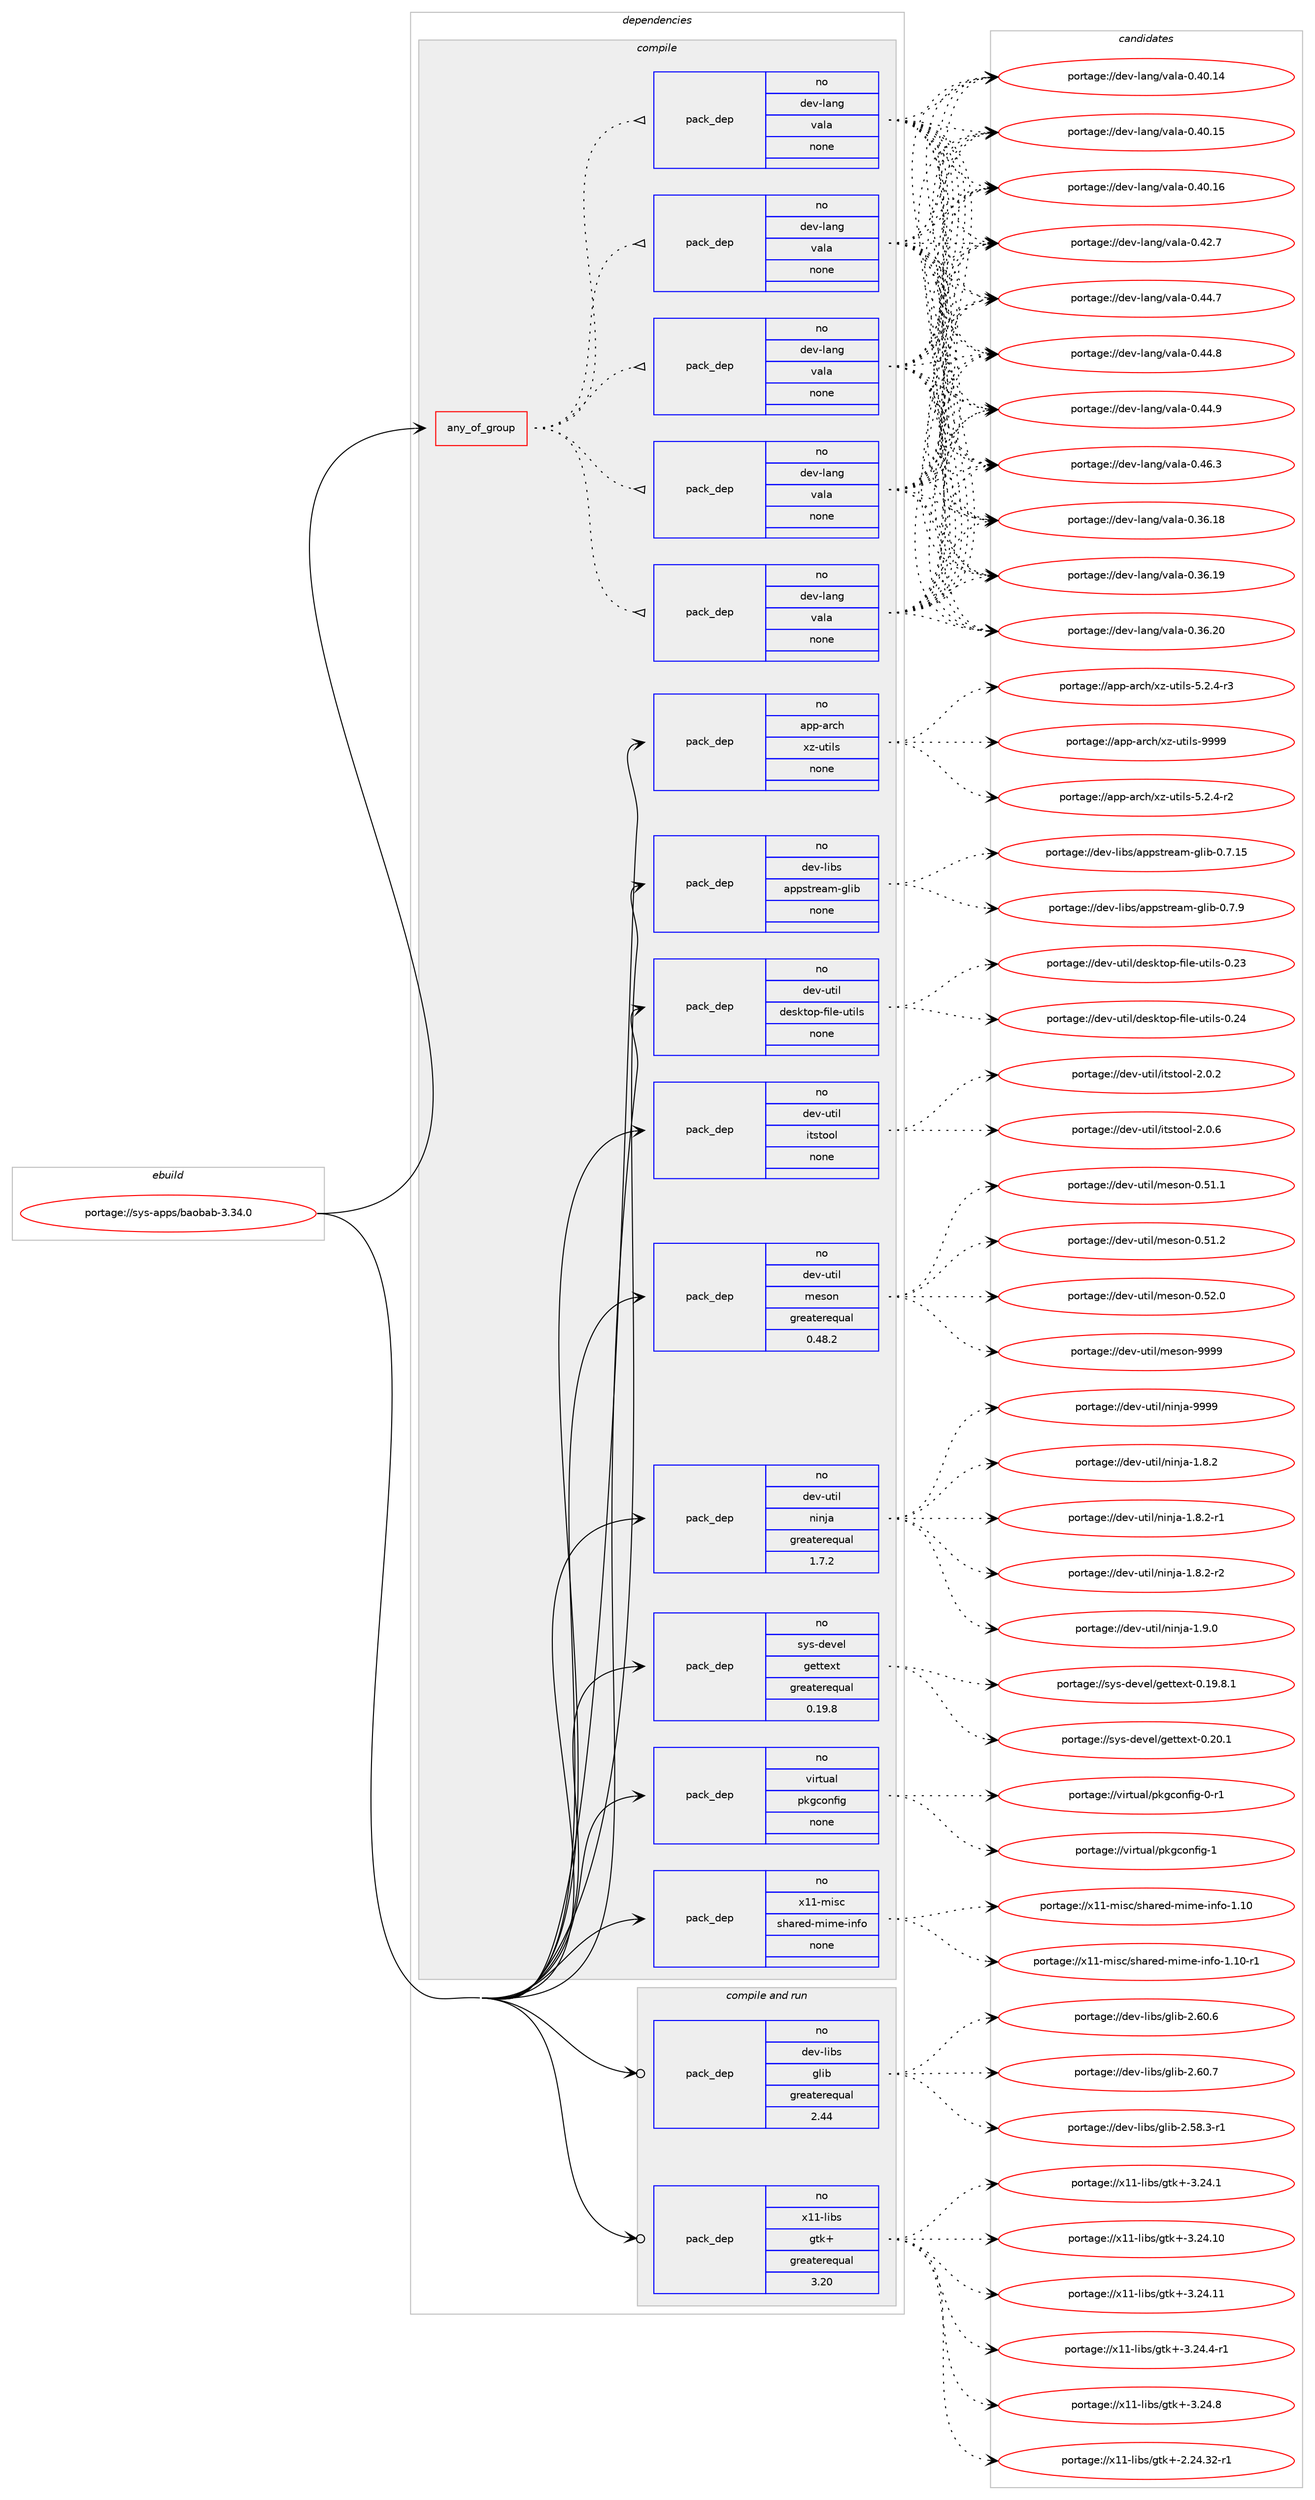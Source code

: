 digraph prolog {

# *************
# Graph options
# *************

newrank=true;
concentrate=true;
compound=true;
graph [rankdir=LR,fontname=Helvetica,fontsize=10,ranksep=1.5];#, ranksep=2.5, nodesep=0.2];
edge  [arrowhead=vee];
node  [fontname=Helvetica,fontsize=10];

# **********
# The ebuild
# **********

subgraph cluster_leftcol {
color=gray;
rank=same;
label=<<i>ebuild</i>>;
id [label="portage://sys-apps/baobab-3.34.0", color=red, width=4, href="../sys-apps/baobab-3.34.0.svg"];
}

# ****************
# The dependencies
# ****************

subgraph cluster_midcol {
color=gray;
label=<<i>dependencies</i>>;
subgraph cluster_compile {
fillcolor="#eeeeee";
style=filled;
label=<<i>compile</i>>;
subgraph any6584 {
dependency406757 [label=<<TABLE BORDER="0" CELLBORDER="1" CELLSPACING="0" CELLPADDING="4"><TR><TD CELLPADDING="10">any_of_group</TD></TR></TABLE>>, shape=none, color=red];subgraph pack301199 {
dependency406758 [label=<<TABLE BORDER="0" CELLBORDER="1" CELLSPACING="0" CELLPADDING="4" WIDTH="220"><TR><TD ROWSPAN="6" CELLPADDING="30">pack_dep</TD></TR><TR><TD WIDTH="110">no</TD></TR><TR><TD>dev-lang</TD></TR><TR><TD>vala</TD></TR><TR><TD>none</TD></TR><TR><TD></TD></TR></TABLE>>, shape=none, color=blue];
}
dependency406757:e -> dependency406758:w [weight=20,style="dotted",arrowhead="oinv"];
subgraph pack301200 {
dependency406759 [label=<<TABLE BORDER="0" CELLBORDER="1" CELLSPACING="0" CELLPADDING="4" WIDTH="220"><TR><TD ROWSPAN="6" CELLPADDING="30">pack_dep</TD></TR><TR><TD WIDTH="110">no</TD></TR><TR><TD>dev-lang</TD></TR><TR><TD>vala</TD></TR><TR><TD>none</TD></TR><TR><TD></TD></TR></TABLE>>, shape=none, color=blue];
}
dependency406757:e -> dependency406759:w [weight=20,style="dotted",arrowhead="oinv"];
subgraph pack301201 {
dependency406760 [label=<<TABLE BORDER="0" CELLBORDER="1" CELLSPACING="0" CELLPADDING="4" WIDTH="220"><TR><TD ROWSPAN="6" CELLPADDING="30">pack_dep</TD></TR><TR><TD WIDTH="110">no</TD></TR><TR><TD>dev-lang</TD></TR><TR><TD>vala</TD></TR><TR><TD>none</TD></TR><TR><TD></TD></TR></TABLE>>, shape=none, color=blue];
}
dependency406757:e -> dependency406760:w [weight=20,style="dotted",arrowhead="oinv"];
subgraph pack301202 {
dependency406761 [label=<<TABLE BORDER="0" CELLBORDER="1" CELLSPACING="0" CELLPADDING="4" WIDTH="220"><TR><TD ROWSPAN="6" CELLPADDING="30">pack_dep</TD></TR><TR><TD WIDTH="110">no</TD></TR><TR><TD>dev-lang</TD></TR><TR><TD>vala</TD></TR><TR><TD>none</TD></TR><TR><TD></TD></TR></TABLE>>, shape=none, color=blue];
}
dependency406757:e -> dependency406761:w [weight=20,style="dotted",arrowhead="oinv"];
subgraph pack301203 {
dependency406762 [label=<<TABLE BORDER="0" CELLBORDER="1" CELLSPACING="0" CELLPADDING="4" WIDTH="220"><TR><TD ROWSPAN="6" CELLPADDING="30">pack_dep</TD></TR><TR><TD WIDTH="110">no</TD></TR><TR><TD>dev-lang</TD></TR><TR><TD>vala</TD></TR><TR><TD>none</TD></TR><TR><TD></TD></TR></TABLE>>, shape=none, color=blue];
}
dependency406757:e -> dependency406762:w [weight=20,style="dotted",arrowhead="oinv"];
}
id:e -> dependency406757:w [weight=20,style="solid",arrowhead="vee"];
subgraph pack301204 {
dependency406763 [label=<<TABLE BORDER="0" CELLBORDER="1" CELLSPACING="0" CELLPADDING="4" WIDTH="220"><TR><TD ROWSPAN="6" CELLPADDING="30">pack_dep</TD></TR><TR><TD WIDTH="110">no</TD></TR><TR><TD>app-arch</TD></TR><TR><TD>xz-utils</TD></TR><TR><TD>none</TD></TR><TR><TD></TD></TR></TABLE>>, shape=none, color=blue];
}
id:e -> dependency406763:w [weight=20,style="solid",arrowhead="vee"];
subgraph pack301205 {
dependency406764 [label=<<TABLE BORDER="0" CELLBORDER="1" CELLSPACING="0" CELLPADDING="4" WIDTH="220"><TR><TD ROWSPAN="6" CELLPADDING="30">pack_dep</TD></TR><TR><TD WIDTH="110">no</TD></TR><TR><TD>dev-libs</TD></TR><TR><TD>appstream-glib</TD></TR><TR><TD>none</TD></TR><TR><TD></TD></TR></TABLE>>, shape=none, color=blue];
}
id:e -> dependency406764:w [weight=20,style="solid",arrowhead="vee"];
subgraph pack301206 {
dependency406765 [label=<<TABLE BORDER="0" CELLBORDER="1" CELLSPACING="0" CELLPADDING="4" WIDTH="220"><TR><TD ROWSPAN="6" CELLPADDING="30">pack_dep</TD></TR><TR><TD WIDTH="110">no</TD></TR><TR><TD>dev-util</TD></TR><TR><TD>desktop-file-utils</TD></TR><TR><TD>none</TD></TR><TR><TD></TD></TR></TABLE>>, shape=none, color=blue];
}
id:e -> dependency406765:w [weight=20,style="solid",arrowhead="vee"];
subgraph pack301207 {
dependency406766 [label=<<TABLE BORDER="0" CELLBORDER="1" CELLSPACING="0" CELLPADDING="4" WIDTH="220"><TR><TD ROWSPAN="6" CELLPADDING="30">pack_dep</TD></TR><TR><TD WIDTH="110">no</TD></TR><TR><TD>dev-util</TD></TR><TR><TD>itstool</TD></TR><TR><TD>none</TD></TR><TR><TD></TD></TR></TABLE>>, shape=none, color=blue];
}
id:e -> dependency406766:w [weight=20,style="solid",arrowhead="vee"];
subgraph pack301208 {
dependency406767 [label=<<TABLE BORDER="0" CELLBORDER="1" CELLSPACING="0" CELLPADDING="4" WIDTH="220"><TR><TD ROWSPAN="6" CELLPADDING="30">pack_dep</TD></TR><TR><TD WIDTH="110">no</TD></TR><TR><TD>dev-util</TD></TR><TR><TD>meson</TD></TR><TR><TD>greaterequal</TD></TR><TR><TD>0.48.2</TD></TR></TABLE>>, shape=none, color=blue];
}
id:e -> dependency406767:w [weight=20,style="solid",arrowhead="vee"];
subgraph pack301209 {
dependency406768 [label=<<TABLE BORDER="0" CELLBORDER="1" CELLSPACING="0" CELLPADDING="4" WIDTH="220"><TR><TD ROWSPAN="6" CELLPADDING="30">pack_dep</TD></TR><TR><TD WIDTH="110">no</TD></TR><TR><TD>dev-util</TD></TR><TR><TD>ninja</TD></TR><TR><TD>greaterequal</TD></TR><TR><TD>1.7.2</TD></TR></TABLE>>, shape=none, color=blue];
}
id:e -> dependency406768:w [weight=20,style="solid",arrowhead="vee"];
subgraph pack301210 {
dependency406769 [label=<<TABLE BORDER="0" CELLBORDER="1" CELLSPACING="0" CELLPADDING="4" WIDTH="220"><TR><TD ROWSPAN="6" CELLPADDING="30">pack_dep</TD></TR><TR><TD WIDTH="110">no</TD></TR><TR><TD>sys-devel</TD></TR><TR><TD>gettext</TD></TR><TR><TD>greaterequal</TD></TR><TR><TD>0.19.8</TD></TR></TABLE>>, shape=none, color=blue];
}
id:e -> dependency406769:w [weight=20,style="solid",arrowhead="vee"];
subgraph pack301211 {
dependency406770 [label=<<TABLE BORDER="0" CELLBORDER="1" CELLSPACING="0" CELLPADDING="4" WIDTH="220"><TR><TD ROWSPAN="6" CELLPADDING="30">pack_dep</TD></TR><TR><TD WIDTH="110">no</TD></TR><TR><TD>virtual</TD></TR><TR><TD>pkgconfig</TD></TR><TR><TD>none</TD></TR><TR><TD></TD></TR></TABLE>>, shape=none, color=blue];
}
id:e -> dependency406770:w [weight=20,style="solid",arrowhead="vee"];
subgraph pack301212 {
dependency406771 [label=<<TABLE BORDER="0" CELLBORDER="1" CELLSPACING="0" CELLPADDING="4" WIDTH="220"><TR><TD ROWSPAN="6" CELLPADDING="30">pack_dep</TD></TR><TR><TD WIDTH="110">no</TD></TR><TR><TD>x11-misc</TD></TR><TR><TD>shared-mime-info</TD></TR><TR><TD>none</TD></TR><TR><TD></TD></TR></TABLE>>, shape=none, color=blue];
}
id:e -> dependency406771:w [weight=20,style="solid",arrowhead="vee"];
}
subgraph cluster_compileandrun {
fillcolor="#eeeeee";
style=filled;
label=<<i>compile and run</i>>;
subgraph pack301213 {
dependency406772 [label=<<TABLE BORDER="0" CELLBORDER="1" CELLSPACING="0" CELLPADDING="4" WIDTH="220"><TR><TD ROWSPAN="6" CELLPADDING="30">pack_dep</TD></TR><TR><TD WIDTH="110">no</TD></TR><TR><TD>dev-libs</TD></TR><TR><TD>glib</TD></TR><TR><TD>greaterequal</TD></TR><TR><TD>2.44</TD></TR></TABLE>>, shape=none, color=blue];
}
id:e -> dependency406772:w [weight=20,style="solid",arrowhead="odotvee"];
subgraph pack301214 {
dependency406773 [label=<<TABLE BORDER="0" CELLBORDER="1" CELLSPACING="0" CELLPADDING="4" WIDTH="220"><TR><TD ROWSPAN="6" CELLPADDING="30">pack_dep</TD></TR><TR><TD WIDTH="110">no</TD></TR><TR><TD>x11-libs</TD></TR><TR><TD>gtk+</TD></TR><TR><TD>greaterequal</TD></TR><TR><TD>3.20</TD></TR></TABLE>>, shape=none, color=blue];
}
id:e -> dependency406773:w [weight=20,style="solid",arrowhead="odotvee"];
}
subgraph cluster_run {
fillcolor="#eeeeee";
style=filled;
label=<<i>run</i>>;
}
}

# **************
# The candidates
# **************

subgraph cluster_choices {
rank=same;
color=gray;
label=<<i>candidates</i>>;

subgraph choice301199 {
color=black;
nodesep=1;
choiceportage10010111845108971101034711897108974548465154464956 [label="portage://dev-lang/vala-0.36.18", color=red, width=4,href="../dev-lang/vala-0.36.18.svg"];
choiceportage10010111845108971101034711897108974548465154464957 [label="portage://dev-lang/vala-0.36.19", color=red, width=4,href="../dev-lang/vala-0.36.19.svg"];
choiceportage10010111845108971101034711897108974548465154465048 [label="portage://dev-lang/vala-0.36.20", color=red, width=4,href="../dev-lang/vala-0.36.20.svg"];
choiceportage10010111845108971101034711897108974548465248464952 [label="portage://dev-lang/vala-0.40.14", color=red, width=4,href="../dev-lang/vala-0.40.14.svg"];
choiceportage10010111845108971101034711897108974548465248464953 [label="portage://dev-lang/vala-0.40.15", color=red, width=4,href="../dev-lang/vala-0.40.15.svg"];
choiceportage10010111845108971101034711897108974548465248464954 [label="portage://dev-lang/vala-0.40.16", color=red, width=4,href="../dev-lang/vala-0.40.16.svg"];
choiceportage100101118451089711010347118971089745484652504655 [label="portage://dev-lang/vala-0.42.7", color=red, width=4,href="../dev-lang/vala-0.42.7.svg"];
choiceportage100101118451089711010347118971089745484652524655 [label="portage://dev-lang/vala-0.44.7", color=red, width=4,href="../dev-lang/vala-0.44.7.svg"];
choiceportage100101118451089711010347118971089745484652524656 [label="portage://dev-lang/vala-0.44.8", color=red, width=4,href="../dev-lang/vala-0.44.8.svg"];
choiceportage100101118451089711010347118971089745484652524657 [label="portage://dev-lang/vala-0.44.9", color=red, width=4,href="../dev-lang/vala-0.44.9.svg"];
choiceportage100101118451089711010347118971089745484652544651 [label="portage://dev-lang/vala-0.46.3", color=red, width=4,href="../dev-lang/vala-0.46.3.svg"];
dependency406758:e -> choiceportage10010111845108971101034711897108974548465154464956:w [style=dotted,weight="100"];
dependency406758:e -> choiceportage10010111845108971101034711897108974548465154464957:w [style=dotted,weight="100"];
dependency406758:e -> choiceportage10010111845108971101034711897108974548465154465048:w [style=dotted,weight="100"];
dependency406758:e -> choiceportage10010111845108971101034711897108974548465248464952:w [style=dotted,weight="100"];
dependency406758:e -> choiceportage10010111845108971101034711897108974548465248464953:w [style=dotted,weight="100"];
dependency406758:e -> choiceportage10010111845108971101034711897108974548465248464954:w [style=dotted,weight="100"];
dependency406758:e -> choiceportage100101118451089711010347118971089745484652504655:w [style=dotted,weight="100"];
dependency406758:e -> choiceportage100101118451089711010347118971089745484652524655:w [style=dotted,weight="100"];
dependency406758:e -> choiceportage100101118451089711010347118971089745484652524656:w [style=dotted,weight="100"];
dependency406758:e -> choiceportage100101118451089711010347118971089745484652524657:w [style=dotted,weight="100"];
dependency406758:e -> choiceportage100101118451089711010347118971089745484652544651:w [style=dotted,weight="100"];
}
subgraph choice301200 {
color=black;
nodesep=1;
choiceportage10010111845108971101034711897108974548465154464956 [label="portage://dev-lang/vala-0.36.18", color=red, width=4,href="../dev-lang/vala-0.36.18.svg"];
choiceportage10010111845108971101034711897108974548465154464957 [label="portage://dev-lang/vala-0.36.19", color=red, width=4,href="../dev-lang/vala-0.36.19.svg"];
choiceportage10010111845108971101034711897108974548465154465048 [label="portage://dev-lang/vala-0.36.20", color=red, width=4,href="../dev-lang/vala-0.36.20.svg"];
choiceportage10010111845108971101034711897108974548465248464952 [label="portage://dev-lang/vala-0.40.14", color=red, width=4,href="../dev-lang/vala-0.40.14.svg"];
choiceportage10010111845108971101034711897108974548465248464953 [label="portage://dev-lang/vala-0.40.15", color=red, width=4,href="../dev-lang/vala-0.40.15.svg"];
choiceportage10010111845108971101034711897108974548465248464954 [label="portage://dev-lang/vala-0.40.16", color=red, width=4,href="../dev-lang/vala-0.40.16.svg"];
choiceportage100101118451089711010347118971089745484652504655 [label="portage://dev-lang/vala-0.42.7", color=red, width=4,href="../dev-lang/vala-0.42.7.svg"];
choiceportage100101118451089711010347118971089745484652524655 [label="portage://dev-lang/vala-0.44.7", color=red, width=4,href="../dev-lang/vala-0.44.7.svg"];
choiceportage100101118451089711010347118971089745484652524656 [label="portage://dev-lang/vala-0.44.8", color=red, width=4,href="../dev-lang/vala-0.44.8.svg"];
choiceportage100101118451089711010347118971089745484652524657 [label="portage://dev-lang/vala-0.44.9", color=red, width=4,href="../dev-lang/vala-0.44.9.svg"];
choiceportage100101118451089711010347118971089745484652544651 [label="portage://dev-lang/vala-0.46.3", color=red, width=4,href="../dev-lang/vala-0.46.3.svg"];
dependency406759:e -> choiceportage10010111845108971101034711897108974548465154464956:w [style=dotted,weight="100"];
dependency406759:e -> choiceportage10010111845108971101034711897108974548465154464957:w [style=dotted,weight="100"];
dependency406759:e -> choiceportage10010111845108971101034711897108974548465154465048:w [style=dotted,weight="100"];
dependency406759:e -> choiceportage10010111845108971101034711897108974548465248464952:w [style=dotted,weight="100"];
dependency406759:e -> choiceportage10010111845108971101034711897108974548465248464953:w [style=dotted,weight="100"];
dependency406759:e -> choiceportage10010111845108971101034711897108974548465248464954:w [style=dotted,weight="100"];
dependency406759:e -> choiceportage100101118451089711010347118971089745484652504655:w [style=dotted,weight="100"];
dependency406759:e -> choiceportage100101118451089711010347118971089745484652524655:w [style=dotted,weight="100"];
dependency406759:e -> choiceportage100101118451089711010347118971089745484652524656:w [style=dotted,weight="100"];
dependency406759:e -> choiceportage100101118451089711010347118971089745484652524657:w [style=dotted,weight="100"];
dependency406759:e -> choiceportage100101118451089711010347118971089745484652544651:w [style=dotted,weight="100"];
}
subgraph choice301201 {
color=black;
nodesep=1;
choiceportage10010111845108971101034711897108974548465154464956 [label="portage://dev-lang/vala-0.36.18", color=red, width=4,href="../dev-lang/vala-0.36.18.svg"];
choiceportage10010111845108971101034711897108974548465154464957 [label="portage://dev-lang/vala-0.36.19", color=red, width=4,href="../dev-lang/vala-0.36.19.svg"];
choiceportage10010111845108971101034711897108974548465154465048 [label="portage://dev-lang/vala-0.36.20", color=red, width=4,href="../dev-lang/vala-0.36.20.svg"];
choiceportage10010111845108971101034711897108974548465248464952 [label="portage://dev-lang/vala-0.40.14", color=red, width=4,href="../dev-lang/vala-0.40.14.svg"];
choiceportage10010111845108971101034711897108974548465248464953 [label="portage://dev-lang/vala-0.40.15", color=red, width=4,href="../dev-lang/vala-0.40.15.svg"];
choiceportage10010111845108971101034711897108974548465248464954 [label="portage://dev-lang/vala-0.40.16", color=red, width=4,href="../dev-lang/vala-0.40.16.svg"];
choiceportage100101118451089711010347118971089745484652504655 [label="portage://dev-lang/vala-0.42.7", color=red, width=4,href="../dev-lang/vala-0.42.7.svg"];
choiceportage100101118451089711010347118971089745484652524655 [label="portage://dev-lang/vala-0.44.7", color=red, width=4,href="../dev-lang/vala-0.44.7.svg"];
choiceportage100101118451089711010347118971089745484652524656 [label="portage://dev-lang/vala-0.44.8", color=red, width=4,href="../dev-lang/vala-0.44.8.svg"];
choiceportage100101118451089711010347118971089745484652524657 [label="portage://dev-lang/vala-0.44.9", color=red, width=4,href="../dev-lang/vala-0.44.9.svg"];
choiceportage100101118451089711010347118971089745484652544651 [label="portage://dev-lang/vala-0.46.3", color=red, width=4,href="../dev-lang/vala-0.46.3.svg"];
dependency406760:e -> choiceportage10010111845108971101034711897108974548465154464956:w [style=dotted,weight="100"];
dependency406760:e -> choiceportage10010111845108971101034711897108974548465154464957:w [style=dotted,weight="100"];
dependency406760:e -> choiceportage10010111845108971101034711897108974548465154465048:w [style=dotted,weight="100"];
dependency406760:e -> choiceportage10010111845108971101034711897108974548465248464952:w [style=dotted,weight="100"];
dependency406760:e -> choiceportage10010111845108971101034711897108974548465248464953:w [style=dotted,weight="100"];
dependency406760:e -> choiceportage10010111845108971101034711897108974548465248464954:w [style=dotted,weight="100"];
dependency406760:e -> choiceportage100101118451089711010347118971089745484652504655:w [style=dotted,weight="100"];
dependency406760:e -> choiceportage100101118451089711010347118971089745484652524655:w [style=dotted,weight="100"];
dependency406760:e -> choiceportage100101118451089711010347118971089745484652524656:w [style=dotted,weight="100"];
dependency406760:e -> choiceportage100101118451089711010347118971089745484652524657:w [style=dotted,weight="100"];
dependency406760:e -> choiceportage100101118451089711010347118971089745484652544651:w [style=dotted,weight="100"];
}
subgraph choice301202 {
color=black;
nodesep=1;
choiceportage10010111845108971101034711897108974548465154464956 [label="portage://dev-lang/vala-0.36.18", color=red, width=4,href="../dev-lang/vala-0.36.18.svg"];
choiceportage10010111845108971101034711897108974548465154464957 [label="portage://dev-lang/vala-0.36.19", color=red, width=4,href="../dev-lang/vala-0.36.19.svg"];
choiceportage10010111845108971101034711897108974548465154465048 [label="portage://dev-lang/vala-0.36.20", color=red, width=4,href="../dev-lang/vala-0.36.20.svg"];
choiceportage10010111845108971101034711897108974548465248464952 [label="portage://dev-lang/vala-0.40.14", color=red, width=4,href="../dev-lang/vala-0.40.14.svg"];
choiceportage10010111845108971101034711897108974548465248464953 [label="portage://dev-lang/vala-0.40.15", color=red, width=4,href="../dev-lang/vala-0.40.15.svg"];
choiceportage10010111845108971101034711897108974548465248464954 [label="portage://dev-lang/vala-0.40.16", color=red, width=4,href="../dev-lang/vala-0.40.16.svg"];
choiceportage100101118451089711010347118971089745484652504655 [label="portage://dev-lang/vala-0.42.7", color=red, width=4,href="../dev-lang/vala-0.42.7.svg"];
choiceportage100101118451089711010347118971089745484652524655 [label="portage://dev-lang/vala-0.44.7", color=red, width=4,href="../dev-lang/vala-0.44.7.svg"];
choiceportage100101118451089711010347118971089745484652524656 [label="portage://dev-lang/vala-0.44.8", color=red, width=4,href="../dev-lang/vala-0.44.8.svg"];
choiceportage100101118451089711010347118971089745484652524657 [label="portage://dev-lang/vala-0.44.9", color=red, width=4,href="../dev-lang/vala-0.44.9.svg"];
choiceportage100101118451089711010347118971089745484652544651 [label="portage://dev-lang/vala-0.46.3", color=red, width=4,href="../dev-lang/vala-0.46.3.svg"];
dependency406761:e -> choiceportage10010111845108971101034711897108974548465154464956:w [style=dotted,weight="100"];
dependency406761:e -> choiceportage10010111845108971101034711897108974548465154464957:w [style=dotted,weight="100"];
dependency406761:e -> choiceportage10010111845108971101034711897108974548465154465048:w [style=dotted,weight="100"];
dependency406761:e -> choiceportage10010111845108971101034711897108974548465248464952:w [style=dotted,weight="100"];
dependency406761:e -> choiceportage10010111845108971101034711897108974548465248464953:w [style=dotted,weight="100"];
dependency406761:e -> choiceportage10010111845108971101034711897108974548465248464954:w [style=dotted,weight="100"];
dependency406761:e -> choiceportage100101118451089711010347118971089745484652504655:w [style=dotted,weight="100"];
dependency406761:e -> choiceportage100101118451089711010347118971089745484652524655:w [style=dotted,weight="100"];
dependency406761:e -> choiceportage100101118451089711010347118971089745484652524656:w [style=dotted,weight="100"];
dependency406761:e -> choiceportage100101118451089711010347118971089745484652524657:w [style=dotted,weight="100"];
dependency406761:e -> choiceportage100101118451089711010347118971089745484652544651:w [style=dotted,weight="100"];
}
subgraph choice301203 {
color=black;
nodesep=1;
choiceportage10010111845108971101034711897108974548465154464956 [label="portage://dev-lang/vala-0.36.18", color=red, width=4,href="../dev-lang/vala-0.36.18.svg"];
choiceportage10010111845108971101034711897108974548465154464957 [label="portage://dev-lang/vala-0.36.19", color=red, width=4,href="../dev-lang/vala-0.36.19.svg"];
choiceportage10010111845108971101034711897108974548465154465048 [label="portage://dev-lang/vala-0.36.20", color=red, width=4,href="../dev-lang/vala-0.36.20.svg"];
choiceportage10010111845108971101034711897108974548465248464952 [label="portage://dev-lang/vala-0.40.14", color=red, width=4,href="../dev-lang/vala-0.40.14.svg"];
choiceportage10010111845108971101034711897108974548465248464953 [label="portage://dev-lang/vala-0.40.15", color=red, width=4,href="../dev-lang/vala-0.40.15.svg"];
choiceportage10010111845108971101034711897108974548465248464954 [label="portage://dev-lang/vala-0.40.16", color=red, width=4,href="../dev-lang/vala-0.40.16.svg"];
choiceportage100101118451089711010347118971089745484652504655 [label="portage://dev-lang/vala-0.42.7", color=red, width=4,href="../dev-lang/vala-0.42.7.svg"];
choiceportage100101118451089711010347118971089745484652524655 [label="portage://dev-lang/vala-0.44.7", color=red, width=4,href="../dev-lang/vala-0.44.7.svg"];
choiceportage100101118451089711010347118971089745484652524656 [label="portage://dev-lang/vala-0.44.8", color=red, width=4,href="../dev-lang/vala-0.44.8.svg"];
choiceportage100101118451089711010347118971089745484652524657 [label="portage://dev-lang/vala-0.44.9", color=red, width=4,href="../dev-lang/vala-0.44.9.svg"];
choiceportage100101118451089711010347118971089745484652544651 [label="portage://dev-lang/vala-0.46.3", color=red, width=4,href="../dev-lang/vala-0.46.3.svg"];
dependency406762:e -> choiceportage10010111845108971101034711897108974548465154464956:w [style=dotted,weight="100"];
dependency406762:e -> choiceportage10010111845108971101034711897108974548465154464957:w [style=dotted,weight="100"];
dependency406762:e -> choiceportage10010111845108971101034711897108974548465154465048:w [style=dotted,weight="100"];
dependency406762:e -> choiceportage10010111845108971101034711897108974548465248464952:w [style=dotted,weight="100"];
dependency406762:e -> choiceportage10010111845108971101034711897108974548465248464953:w [style=dotted,weight="100"];
dependency406762:e -> choiceportage10010111845108971101034711897108974548465248464954:w [style=dotted,weight="100"];
dependency406762:e -> choiceportage100101118451089711010347118971089745484652504655:w [style=dotted,weight="100"];
dependency406762:e -> choiceportage100101118451089711010347118971089745484652524655:w [style=dotted,weight="100"];
dependency406762:e -> choiceportage100101118451089711010347118971089745484652524656:w [style=dotted,weight="100"];
dependency406762:e -> choiceportage100101118451089711010347118971089745484652524657:w [style=dotted,weight="100"];
dependency406762:e -> choiceportage100101118451089711010347118971089745484652544651:w [style=dotted,weight="100"];
}
subgraph choice301204 {
color=black;
nodesep=1;
choiceportage9711211245971149910447120122451171161051081154553465046524511450 [label="portage://app-arch/xz-utils-5.2.4-r2", color=red, width=4,href="../app-arch/xz-utils-5.2.4-r2.svg"];
choiceportage9711211245971149910447120122451171161051081154553465046524511451 [label="portage://app-arch/xz-utils-5.2.4-r3", color=red, width=4,href="../app-arch/xz-utils-5.2.4-r3.svg"];
choiceportage9711211245971149910447120122451171161051081154557575757 [label="portage://app-arch/xz-utils-9999", color=red, width=4,href="../app-arch/xz-utils-9999.svg"];
dependency406763:e -> choiceportage9711211245971149910447120122451171161051081154553465046524511450:w [style=dotted,weight="100"];
dependency406763:e -> choiceportage9711211245971149910447120122451171161051081154553465046524511451:w [style=dotted,weight="100"];
dependency406763:e -> choiceportage9711211245971149910447120122451171161051081154557575757:w [style=dotted,weight="100"];
}
subgraph choice301205 {
color=black;
nodesep=1;
choiceportage1001011184510810598115479711211211511611410197109451031081059845484655464953 [label="portage://dev-libs/appstream-glib-0.7.15", color=red, width=4,href="../dev-libs/appstream-glib-0.7.15.svg"];
choiceportage10010111845108105981154797112112115116114101971094510310810598454846554657 [label="portage://dev-libs/appstream-glib-0.7.9", color=red, width=4,href="../dev-libs/appstream-glib-0.7.9.svg"];
dependency406764:e -> choiceportage1001011184510810598115479711211211511611410197109451031081059845484655464953:w [style=dotted,weight="100"];
dependency406764:e -> choiceportage10010111845108105981154797112112115116114101971094510310810598454846554657:w [style=dotted,weight="100"];
}
subgraph choice301206 {
color=black;
nodesep=1;
choiceportage100101118451171161051084710010111510711611111245102105108101451171161051081154548465051 [label="portage://dev-util/desktop-file-utils-0.23", color=red, width=4,href="../dev-util/desktop-file-utils-0.23.svg"];
choiceportage100101118451171161051084710010111510711611111245102105108101451171161051081154548465052 [label="portage://dev-util/desktop-file-utils-0.24", color=red, width=4,href="../dev-util/desktop-file-utils-0.24.svg"];
dependency406765:e -> choiceportage100101118451171161051084710010111510711611111245102105108101451171161051081154548465051:w [style=dotted,weight="100"];
dependency406765:e -> choiceportage100101118451171161051084710010111510711611111245102105108101451171161051081154548465052:w [style=dotted,weight="100"];
}
subgraph choice301207 {
color=black;
nodesep=1;
choiceportage1001011184511711610510847105116115116111111108455046484650 [label="portage://dev-util/itstool-2.0.2", color=red, width=4,href="../dev-util/itstool-2.0.2.svg"];
choiceportage1001011184511711610510847105116115116111111108455046484654 [label="portage://dev-util/itstool-2.0.6", color=red, width=4,href="../dev-util/itstool-2.0.6.svg"];
dependency406766:e -> choiceportage1001011184511711610510847105116115116111111108455046484650:w [style=dotted,weight="100"];
dependency406766:e -> choiceportage1001011184511711610510847105116115116111111108455046484654:w [style=dotted,weight="100"];
}
subgraph choice301208 {
color=black;
nodesep=1;
choiceportage100101118451171161051084710910111511111045484653494649 [label="portage://dev-util/meson-0.51.1", color=red, width=4,href="../dev-util/meson-0.51.1.svg"];
choiceportage100101118451171161051084710910111511111045484653494650 [label="portage://dev-util/meson-0.51.2", color=red, width=4,href="../dev-util/meson-0.51.2.svg"];
choiceportage100101118451171161051084710910111511111045484653504648 [label="portage://dev-util/meson-0.52.0", color=red, width=4,href="../dev-util/meson-0.52.0.svg"];
choiceportage10010111845117116105108471091011151111104557575757 [label="portage://dev-util/meson-9999", color=red, width=4,href="../dev-util/meson-9999.svg"];
dependency406767:e -> choiceportage100101118451171161051084710910111511111045484653494649:w [style=dotted,weight="100"];
dependency406767:e -> choiceportage100101118451171161051084710910111511111045484653494650:w [style=dotted,weight="100"];
dependency406767:e -> choiceportage100101118451171161051084710910111511111045484653504648:w [style=dotted,weight="100"];
dependency406767:e -> choiceportage10010111845117116105108471091011151111104557575757:w [style=dotted,weight="100"];
}
subgraph choice301209 {
color=black;
nodesep=1;
choiceportage100101118451171161051084711010511010697454946564650 [label="portage://dev-util/ninja-1.8.2", color=red, width=4,href="../dev-util/ninja-1.8.2.svg"];
choiceportage1001011184511711610510847110105110106974549465646504511449 [label="portage://dev-util/ninja-1.8.2-r1", color=red, width=4,href="../dev-util/ninja-1.8.2-r1.svg"];
choiceportage1001011184511711610510847110105110106974549465646504511450 [label="portage://dev-util/ninja-1.8.2-r2", color=red, width=4,href="../dev-util/ninja-1.8.2-r2.svg"];
choiceportage100101118451171161051084711010511010697454946574648 [label="portage://dev-util/ninja-1.9.0", color=red, width=4,href="../dev-util/ninja-1.9.0.svg"];
choiceportage1001011184511711610510847110105110106974557575757 [label="portage://dev-util/ninja-9999", color=red, width=4,href="../dev-util/ninja-9999.svg"];
dependency406768:e -> choiceportage100101118451171161051084711010511010697454946564650:w [style=dotted,weight="100"];
dependency406768:e -> choiceportage1001011184511711610510847110105110106974549465646504511449:w [style=dotted,weight="100"];
dependency406768:e -> choiceportage1001011184511711610510847110105110106974549465646504511450:w [style=dotted,weight="100"];
dependency406768:e -> choiceportage100101118451171161051084711010511010697454946574648:w [style=dotted,weight="100"];
dependency406768:e -> choiceportage1001011184511711610510847110105110106974557575757:w [style=dotted,weight="100"];
}
subgraph choice301210 {
color=black;
nodesep=1;
choiceportage1151211154510010111810110847103101116116101120116454846495746564649 [label="portage://sys-devel/gettext-0.19.8.1", color=red, width=4,href="../sys-devel/gettext-0.19.8.1.svg"];
choiceportage115121115451001011181011084710310111611610112011645484650484649 [label="portage://sys-devel/gettext-0.20.1", color=red, width=4,href="../sys-devel/gettext-0.20.1.svg"];
dependency406769:e -> choiceportage1151211154510010111810110847103101116116101120116454846495746564649:w [style=dotted,weight="100"];
dependency406769:e -> choiceportage115121115451001011181011084710310111611610112011645484650484649:w [style=dotted,weight="100"];
}
subgraph choice301211 {
color=black;
nodesep=1;
choiceportage11810511411611797108471121071039911111010210510345484511449 [label="portage://virtual/pkgconfig-0-r1", color=red, width=4,href="../virtual/pkgconfig-0-r1.svg"];
choiceportage1181051141161179710847112107103991111101021051034549 [label="portage://virtual/pkgconfig-1", color=red, width=4,href="../virtual/pkgconfig-1.svg"];
dependency406770:e -> choiceportage11810511411611797108471121071039911111010210510345484511449:w [style=dotted,weight="100"];
dependency406770:e -> choiceportage1181051141161179710847112107103991111101021051034549:w [style=dotted,weight="100"];
}
subgraph choice301212 {
color=black;
nodesep=1;
choiceportage12049494510910511599471151049711410110045109105109101451051101021114549464948 [label="portage://x11-misc/shared-mime-info-1.10", color=red, width=4,href="../x11-misc/shared-mime-info-1.10.svg"];
choiceportage120494945109105115994711510497114101100451091051091014510511010211145494649484511449 [label="portage://x11-misc/shared-mime-info-1.10-r1", color=red, width=4,href="../x11-misc/shared-mime-info-1.10-r1.svg"];
dependency406771:e -> choiceportage12049494510910511599471151049711410110045109105109101451051101021114549464948:w [style=dotted,weight="100"];
dependency406771:e -> choiceportage120494945109105115994711510497114101100451091051091014510511010211145494649484511449:w [style=dotted,weight="100"];
}
subgraph choice301213 {
color=black;
nodesep=1;
choiceportage10010111845108105981154710310810598455046535646514511449 [label="portage://dev-libs/glib-2.58.3-r1", color=red, width=4,href="../dev-libs/glib-2.58.3-r1.svg"];
choiceportage1001011184510810598115471031081059845504654484654 [label="portage://dev-libs/glib-2.60.6", color=red, width=4,href="../dev-libs/glib-2.60.6.svg"];
choiceportage1001011184510810598115471031081059845504654484655 [label="portage://dev-libs/glib-2.60.7", color=red, width=4,href="../dev-libs/glib-2.60.7.svg"];
dependency406772:e -> choiceportage10010111845108105981154710310810598455046535646514511449:w [style=dotted,weight="100"];
dependency406772:e -> choiceportage1001011184510810598115471031081059845504654484654:w [style=dotted,weight="100"];
dependency406772:e -> choiceportage1001011184510810598115471031081059845504654484655:w [style=dotted,weight="100"];
}
subgraph choice301214 {
color=black;
nodesep=1;
choiceportage12049494510810598115471031161074345504650524651504511449 [label="portage://x11-libs/gtk+-2.24.32-r1", color=red, width=4,href="../x11-libs/gtk+-2.24.32-r1.svg"];
choiceportage12049494510810598115471031161074345514650524649 [label="portage://x11-libs/gtk+-3.24.1", color=red, width=4,href="../x11-libs/gtk+-3.24.1.svg"];
choiceportage1204949451081059811547103116107434551465052464948 [label="portage://x11-libs/gtk+-3.24.10", color=red, width=4,href="../x11-libs/gtk+-3.24.10.svg"];
choiceportage1204949451081059811547103116107434551465052464949 [label="portage://x11-libs/gtk+-3.24.11", color=red, width=4,href="../x11-libs/gtk+-3.24.11.svg"];
choiceportage120494945108105981154710311610743455146505246524511449 [label="portage://x11-libs/gtk+-3.24.4-r1", color=red, width=4,href="../x11-libs/gtk+-3.24.4-r1.svg"];
choiceportage12049494510810598115471031161074345514650524656 [label="portage://x11-libs/gtk+-3.24.8", color=red, width=4,href="../x11-libs/gtk+-3.24.8.svg"];
dependency406773:e -> choiceportage12049494510810598115471031161074345504650524651504511449:w [style=dotted,weight="100"];
dependency406773:e -> choiceportage12049494510810598115471031161074345514650524649:w [style=dotted,weight="100"];
dependency406773:e -> choiceportage1204949451081059811547103116107434551465052464948:w [style=dotted,weight="100"];
dependency406773:e -> choiceportage1204949451081059811547103116107434551465052464949:w [style=dotted,weight="100"];
dependency406773:e -> choiceportage120494945108105981154710311610743455146505246524511449:w [style=dotted,weight="100"];
dependency406773:e -> choiceportage12049494510810598115471031161074345514650524656:w [style=dotted,weight="100"];
}
}

}
